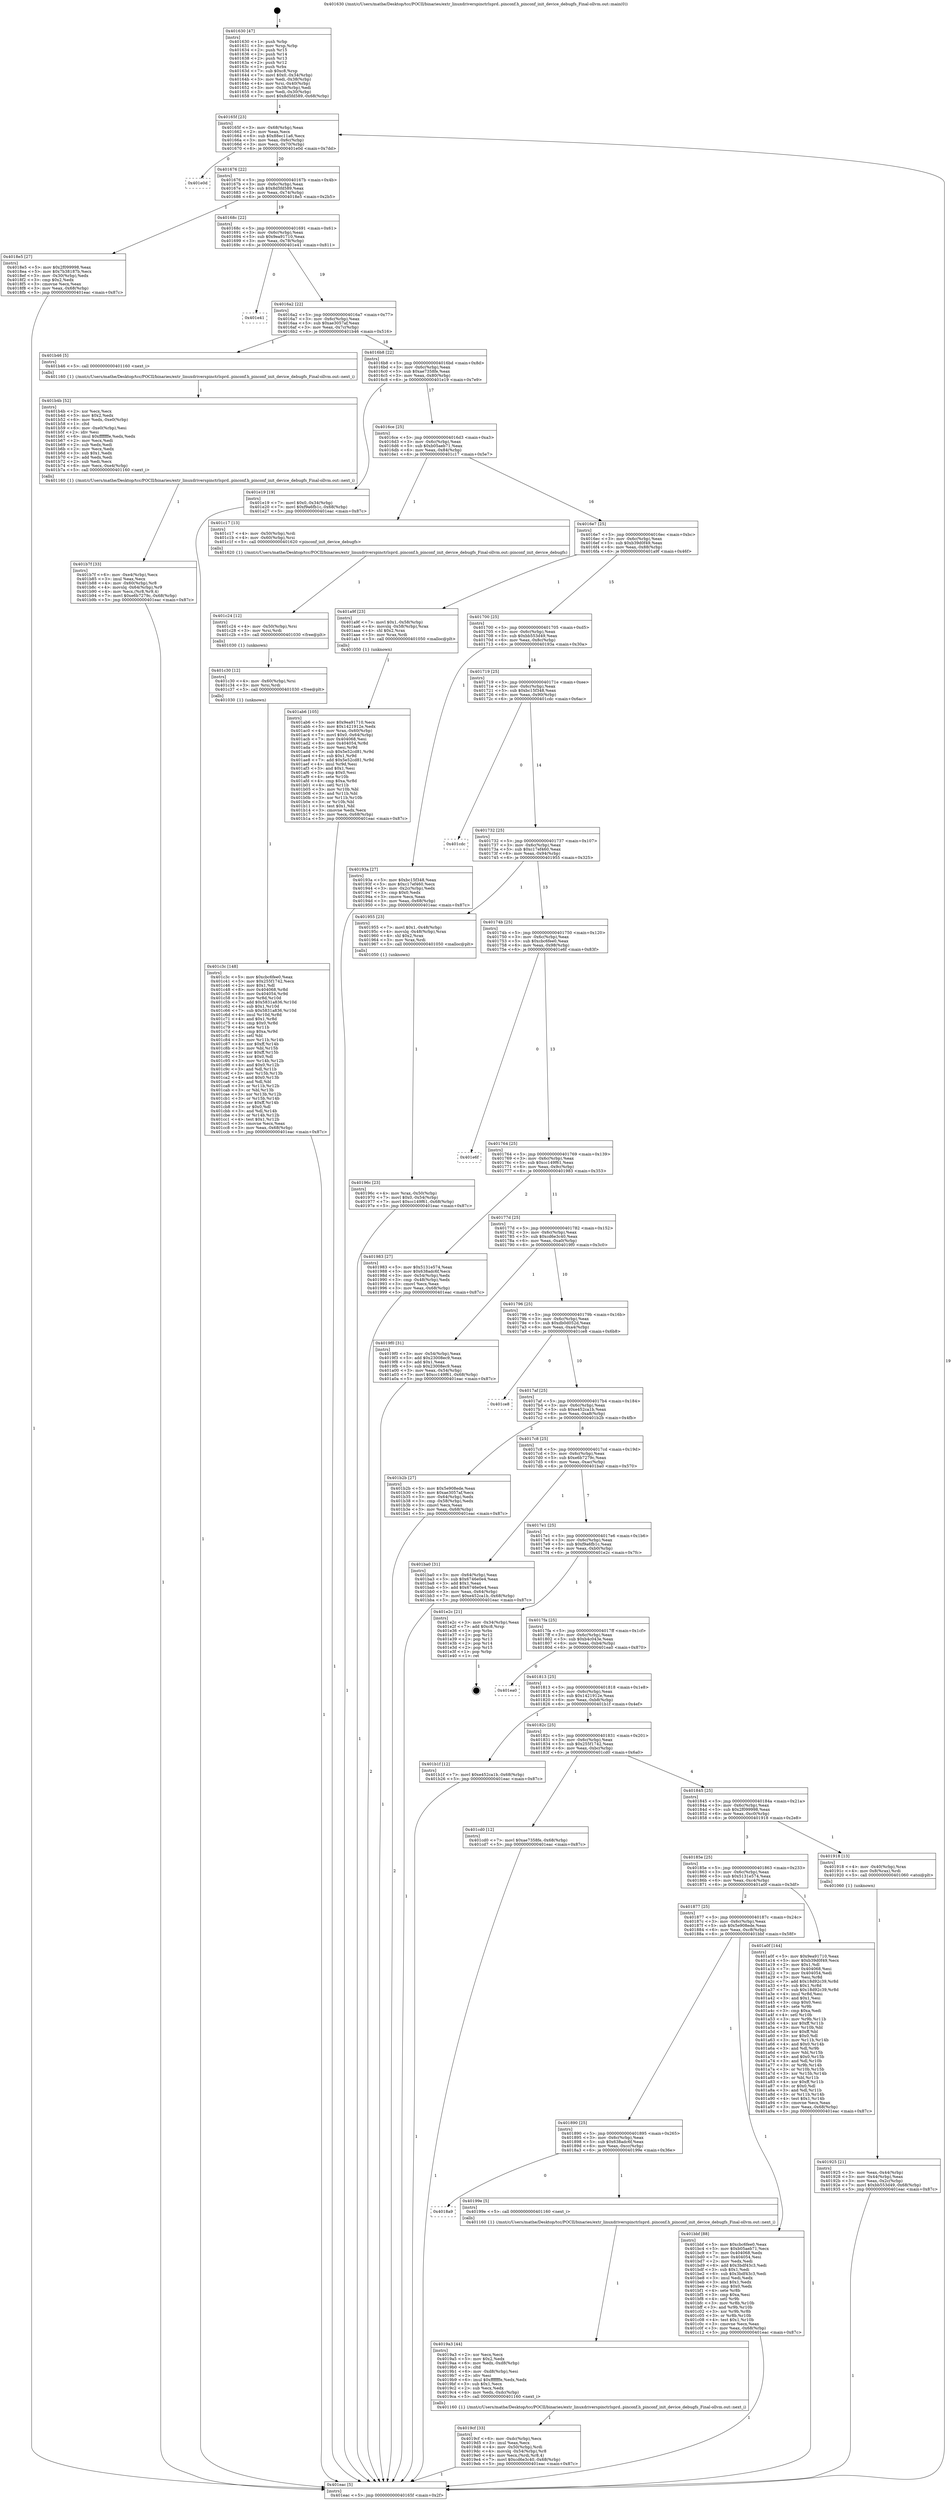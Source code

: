 digraph "0x401630" {
  label = "0x401630 (/mnt/c/Users/mathe/Desktop/tcc/POCII/binaries/extr_linuxdriverspinctrlsprd..pinconf.h_pinconf_init_device_debugfs_Final-ollvm.out::main(0))"
  labelloc = "t"
  node[shape=record]

  Entry [label="",width=0.3,height=0.3,shape=circle,fillcolor=black,style=filled]
  "0x40165f" [label="{
     0x40165f [23]\l
     | [instrs]\l
     &nbsp;&nbsp;0x40165f \<+3\>: mov -0x68(%rbp),%eax\l
     &nbsp;&nbsp;0x401662 \<+2\>: mov %eax,%ecx\l
     &nbsp;&nbsp;0x401664 \<+6\>: sub $0x88ec11a6,%ecx\l
     &nbsp;&nbsp;0x40166a \<+3\>: mov %eax,-0x6c(%rbp)\l
     &nbsp;&nbsp;0x40166d \<+3\>: mov %ecx,-0x70(%rbp)\l
     &nbsp;&nbsp;0x401670 \<+6\>: je 0000000000401e0d \<main+0x7dd\>\l
  }"]
  "0x401e0d" [label="{
     0x401e0d\l
  }", style=dashed]
  "0x401676" [label="{
     0x401676 [22]\l
     | [instrs]\l
     &nbsp;&nbsp;0x401676 \<+5\>: jmp 000000000040167b \<main+0x4b\>\l
     &nbsp;&nbsp;0x40167b \<+3\>: mov -0x6c(%rbp),%eax\l
     &nbsp;&nbsp;0x40167e \<+5\>: sub $0x8d5fd589,%eax\l
     &nbsp;&nbsp;0x401683 \<+3\>: mov %eax,-0x74(%rbp)\l
     &nbsp;&nbsp;0x401686 \<+6\>: je 00000000004018e5 \<main+0x2b5\>\l
  }"]
  Exit [label="",width=0.3,height=0.3,shape=circle,fillcolor=black,style=filled,peripheries=2]
  "0x4018e5" [label="{
     0x4018e5 [27]\l
     | [instrs]\l
     &nbsp;&nbsp;0x4018e5 \<+5\>: mov $0x2f099998,%eax\l
     &nbsp;&nbsp;0x4018ea \<+5\>: mov $0x7b38187b,%ecx\l
     &nbsp;&nbsp;0x4018ef \<+3\>: mov -0x30(%rbp),%edx\l
     &nbsp;&nbsp;0x4018f2 \<+3\>: cmp $0x2,%edx\l
     &nbsp;&nbsp;0x4018f5 \<+3\>: cmovne %ecx,%eax\l
     &nbsp;&nbsp;0x4018f8 \<+3\>: mov %eax,-0x68(%rbp)\l
     &nbsp;&nbsp;0x4018fb \<+5\>: jmp 0000000000401eac \<main+0x87c\>\l
  }"]
  "0x40168c" [label="{
     0x40168c [22]\l
     | [instrs]\l
     &nbsp;&nbsp;0x40168c \<+5\>: jmp 0000000000401691 \<main+0x61\>\l
     &nbsp;&nbsp;0x401691 \<+3\>: mov -0x6c(%rbp),%eax\l
     &nbsp;&nbsp;0x401694 \<+5\>: sub $0x9ea91710,%eax\l
     &nbsp;&nbsp;0x401699 \<+3\>: mov %eax,-0x78(%rbp)\l
     &nbsp;&nbsp;0x40169c \<+6\>: je 0000000000401e41 \<main+0x811\>\l
  }"]
  "0x401eac" [label="{
     0x401eac [5]\l
     | [instrs]\l
     &nbsp;&nbsp;0x401eac \<+5\>: jmp 000000000040165f \<main+0x2f\>\l
  }"]
  "0x401630" [label="{
     0x401630 [47]\l
     | [instrs]\l
     &nbsp;&nbsp;0x401630 \<+1\>: push %rbp\l
     &nbsp;&nbsp;0x401631 \<+3\>: mov %rsp,%rbp\l
     &nbsp;&nbsp;0x401634 \<+2\>: push %r15\l
     &nbsp;&nbsp;0x401636 \<+2\>: push %r14\l
     &nbsp;&nbsp;0x401638 \<+2\>: push %r13\l
     &nbsp;&nbsp;0x40163a \<+2\>: push %r12\l
     &nbsp;&nbsp;0x40163c \<+1\>: push %rbx\l
     &nbsp;&nbsp;0x40163d \<+7\>: sub $0xc8,%rsp\l
     &nbsp;&nbsp;0x401644 \<+7\>: movl $0x0,-0x34(%rbp)\l
     &nbsp;&nbsp;0x40164b \<+3\>: mov %edi,-0x38(%rbp)\l
     &nbsp;&nbsp;0x40164e \<+4\>: mov %rsi,-0x40(%rbp)\l
     &nbsp;&nbsp;0x401652 \<+3\>: mov -0x38(%rbp),%edi\l
     &nbsp;&nbsp;0x401655 \<+3\>: mov %edi,-0x30(%rbp)\l
     &nbsp;&nbsp;0x401658 \<+7\>: movl $0x8d5fd589,-0x68(%rbp)\l
  }"]
  "0x401c3c" [label="{
     0x401c3c [148]\l
     | [instrs]\l
     &nbsp;&nbsp;0x401c3c \<+5\>: mov $0xcbc6fee0,%eax\l
     &nbsp;&nbsp;0x401c41 \<+5\>: mov $0x255f1742,%ecx\l
     &nbsp;&nbsp;0x401c46 \<+2\>: mov $0x1,%dl\l
     &nbsp;&nbsp;0x401c48 \<+8\>: mov 0x404068,%r8d\l
     &nbsp;&nbsp;0x401c50 \<+8\>: mov 0x404054,%r9d\l
     &nbsp;&nbsp;0x401c58 \<+3\>: mov %r8d,%r10d\l
     &nbsp;&nbsp;0x401c5b \<+7\>: add $0x5831a836,%r10d\l
     &nbsp;&nbsp;0x401c62 \<+4\>: sub $0x1,%r10d\l
     &nbsp;&nbsp;0x401c66 \<+7\>: sub $0x5831a836,%r10d\l
     &nbsp;&nbsp;0x401c6d \<+4\>: imul %r10d,%r8d\l
     &nbsp;&nbsp;0x401c71 \<+4\>: and $0x1,%r8d\l
     &nbsp;&nbsp;0x401c75 \<+4\>: cmp $0x0,%r8d\l
     &nbsp;&nbsp;0x401c79 \<+4\>: sete %r11b\l
     &nbsp;&nbsp;0x401c7d \<+4\>: cmp $0xa,%r9d\l
     &nbsp;&nbsp;0x401c81 \<+3\>: setl %bl\l
     &nbsp;&nbsp;0x401c84 \<+3\>: mov %r11b,%r14b\l
     &nbsp;&nbsp;0x401c87 \<+4\>: xor $0xff,%r14b\l
     &nbsp;&nbsp;0x401c8b \<+3\>: mov %bl,%r15b\l
     &nbsp;&nbsp;0x401c8e \<+4\>: xor $0xff,%r15b\l
     &nbsp;&nbsp;0x401c92 \<+3\>: xor $0x0,%dl\l
     &nbsp;&nbsp;0x401c95 \<+3\>: mov %r14b,%r12b\l
     &nbsp;&nbsp;0x401c98 \<+4\>: and $0x0,%r12b\l
     &nbsp;&nbsp;0x401c9c \<+3\>: and %dl,%r11b\l
     &nbsp;&nbsp;0x401c9f \<+3\>: mov %r15b,%r13b\l
     &nbsp;&nbsp;0x401ca2 \<+4\>: and $0x0,%r13b\l
     &nbsp;&nbsp;0x401ca6 \<+2\>: and %dl,%bl\l
     &nbsp;&nbsp;0x401ca8 \<+3\>: or %r11b,%r12b\l
     &nbsp;&nbsp;0x401cab \<+3\>: or %bl,%r13b\l
     &nbsp;&nbsp;0x401cae \<+3\>: xor %r13b,%r12b\l
     &nbsp;&nbsp;0x401cb1 \<+3\>: or %r15b,%r14b\l
     &nbsp;&nbsp;0x401cb4 \<+4\>: xor $0xff,%r14b\l
     &nbsp;&nbsp;0x401cb8 \<+3\>: or $0x0,%dl\l
     &nbsp;&nbsp;0x401cbb \<+3\>: and %dl,%r14b\l
     &nbsp;&nbsp;0x401cbe \<+3\>: or %r14b,%r12b\l
     &nbsp;&nbsp;0x401cc1 \<+4\>: test $0x1,%r12b\l
     &nbsp;&nbsp;0x401cc5 \<+3\>: cmovne %ecx,%eax\l
     &nbsp;&nbsp;0x401cc8 \<+3\>: mov %eax,-0x68(%rbp)\l
     &nbsp;&nbsp;0x401ccb \<+5\>: jmp 0000000000401eac \<main+0x87c\>\l
  }"]
  "0x401e41" [label="{
     0x401e41\l
  }", style=dashed]
  "0x4016a2" [label="{
     0x4016a2 [22]\l
     | [instrs]\l
     &nbsp;&nbsp;0x4016a2 \<+5\>: jmp 00000000004016a7 \<main+0x77\>\l
     &nbsp;&nbsp;0x4016a7 \<+3\>: mov -0x6c(%rbp),%eax\l
     &nbsp;&nbsp;0x4016aa \<+5\>: sub $0xae3057af,%eax\l
     &nbsp;&nbsp;0x4016af \<+3\>: mov %eax,-0x7c(%rbp)\l
     &nbsp;&nbsp;0x4016b2 \<+6\>: je 0000000000401b46 \<main+0x516\>\l
  }"]
  "0x401c30" [label="{
     0x401c30 [12]\l
     | [instrs]\l
     &nbsp;&nbsp;0x401c30 \<+4\>: mov -0x60(%rbp),%rsi\l
     &nbsp;&nbsp;0x401c34 \<+3\>: mov %rsi,%rdi\l
     &nbsp;&nbsp;0x401c37 \<+5\>: call 0000000000401030 \<free@plt\>\l
     | [calls]\l
     &nbsp;&nbsp;0x401030 \{1\} (unknown)\l
  }"]
  "0x401b46" [label="{
     0x401b46 [5]\l
     | [instrs]\l
     &nbsp;&nbsp;0x401b46 \<+5\>: call 0000000000401160 \<next_i\>\l
     | [calls]\l
     &nbsp;&nbsp;0x401160 \{1\} (/mnt/c/Users/mathe/Desktop/tcc/POCII/binaries/extr_linuxdriverspinctrlsprd..pinconf.h_pinconf_init_device_debugfs_Final-ollvm.out::next_i)\l
  }"]
  "0x4016b8" [label="{
     0x4016b8 [22]\l
     | [instrs]\l
     &nbsp;&nbsp;0x4016b8 \<+5\>: jmp 00000000004016bd \<main+0x8d\>\l
     &nbsp;&nbsp;0x4016bd \<+3\>: mov -0x6c(%rbp),%eax\l
     &nbsp;&nbsp;0x4016c0 \<+5\>: sub $0xae7358fe,%eax\l
     &nbsp;&nbsp;0x4016c5 \<+3\>: mov %eax,-0x80(%rbp)\l
     &nbsp;&nbsp;0x4016c8 \<+6\>: je 0000000000401e19 \<main+0x7e9\>\l
  }"]
  "0x401c24" [label="{
     0x401c24 [12]\l
     | [instrs]\l
     &nbsp;&nbsp;0x401c24 \<+4\>: mov -0x50(%rbp),%rsi\l
     &nbsp;&nbsp;0x401c28 \<+3\>: mov %rsi,%rdi\l
     &nbsp;&nbsp;0x401c2b \<+5\>: call 0000000000401030 \<free@plt\>\l
     | [calls]\l
     &nbsp;&nbsp;0x401030 \{1\} (unknown)\l
  }"]
  "0x401e19" [label="{
     0x401e19 [19]\l
     | [instrs]\l
     &nbsp;&nbsp;0x401e19 \<+7\>: movl $0x0,-0x34(%rbp)\l
     &nbsp;&nbsp;0x401e20 \<+7\>: movl $0xf9a6fb1c,-0x68(%rbp)\l
     &nbsp;&nbsp;0x401e27 \<+5\>: jmp 0000000000401eac \<main+0x87c\>\l
  }"]
  "0x4016ce" [label="{
     0x4016ce [25]\l
     | [instrs]\l
     &nbsp;&nbsp;0x4016ce \<+5\>: jmp 00000000004016d3 \<main+0xa3\>\l
     &nbsp;&nbsp;0x4016d3 \<+3\>: mov -0x6c(%rbp),%eax\l
     &nbsp;&nbsp;0x4016d6 \<+5\>: sub $0xb05aeb71,%eax\l
     &nbsp;&nbsp;0x4016db \<+6\>: mov %eax,-0x84(%rbp)\l
     &nbsp;&nbsp;0x4016e1 \<+6\>: je 0000000000401c17 \<main+0x5e7\>\l
  }"]
  "0x401b7f" [label="{
     0x401b7f [33]\l
     | [instrs]\l
     &nbsp;&nbsp;0x401b7f \<+6\>: mov -0xe4(%rbp),%ecx\l
     &nbsp;&nbsp;0x401b85 \<+3\>: imul %eax,%ecx\l
     &nbsp;&nbsp;0x401b88 \<+4\>: mov -0x60(%rbp),%r8\l
     &nbsp;&nbsp;0x401b8c \<+4\>: movslq -0x64(%rbp),%r9\l
     &nbsp;&nbsp;0x401b90 \<+4\>: mov %ecx,(%r8,%r9,4)\l
     &nbsp;&nbsp;0x401b94 \<+7\>: movl $0xe6b7279c,-0x68(%rbp)\l
     &nbsp;&nbsp;0x401b9b \<+5\>: jmp 0000000000401eac \<main+0x87c\>\l
  }"]
  "0x401c17" [label="{
     0x401c17 [13]\l
     | [instrs]\l
     &nbsp;&nbsp;0x401c17 \<+4\>: mov -0x50(%rbp),%rdi\l
     &nbsp;&nbsp;0x401c1b \<+4\>: mov -0x60(%rbp),%rsi\l
     &nbsp;&nbsp;0x401c1f \<+5\>: call 0000000000401620 \<pinconf_init_device_debugfs\>\l
     | [calls]\l
     &nbsp;&nbsp;0x401620 \{1\} (/mnt/c/Users/mathe/Desktop/tcc/POCII/binaries/extr_linuxdriverspinctrlsprd..pinconf.h_pinconf_init_device_debugfs_Final-ollvm.out::pinconf_init_device_debugfs)\l
  }"]
  "0x4016e7" [label="{
     0x4016e7 [25]\l
     | [instrs]\l
     &nbsp;&nbsp;0x4016e7 \<+5\>: jmp 00000000004016ec \<main+0xbc\>\l
     &nbsp;&nbsp;0x4016ec \<+3\>: mov -0x6c(%rbp),%eax\l
     &nbsp;&nbsp;0x4016ef \<+5\>: sub $0xb39d0f49,%eax\l
     &nbsp;&nbsp;0x4016f4 \<+6\>: mov %eax,-0x88(%rbp)\l
     &nbsp;&nbsp;0x4016fa \<+6\>: je 0000000000401a9f \<main+0x46f\>\l
  }"]
  "0x401b4b" [label="{
     0x401b4b [52]\l
     | [instrs]\l
     &nbsp;&nbsp;0x401b4b \<+2\>: xor %ecx,%ecx\l
     &nbsp;&nbsp;0x401b4d \<+5\>: mov $0x2,%edx\l
     &nbsp;&nbsp;0x401b52 \<+6\>: mov %edx,-0xe0(%rbp)\l
     &nbsp;&nbsp;0x401b58 \<+1\>: cltd\l
     &nbsp;&nbsp;0x401b59 \<+6\>: mov -0xe0(%rbp),%esi\l
     &nbsp;&nbsp;0x401b5f \<+2\>: idiv %esi\l
     &nbsp;&nbsp;0x401b61 \<+6\>: imul $0xfffffffe,%edx,%edx\l
     &nbsp;&nbsp;0x401b67 \<+2\>: mov %ecx,%edi\l
     &nbsp;&nbsp;0x401b69 \<+2\>: sub %edx,%edi\l
     &nbsp;&nbsp;0x401b6b \<+2\>: mov %ecx,%edx\l
     &nbsp;&nbsp;0x401b6d \<+3\>: sub $0x1,%edx\l
     &nbsp;&nbsp;0x401b70 \<+2\>: add %edx,%edi\l
     &nbsp;&nbsp;0x401b72 \<+2\>: sub %edi,%ecx\l
     &nbsp;&nbsp;0x401b74 \<+6\>: mov %ecx,-0xe4(%rbp)\l
     &nbsp;&nbsp;0x401b7a \<+5\>: call 0000000000401160 \<next_i\>\l
     | [calls]\l
     &nbsp;&nbsp;0x401160 \{1\} (/mnt/c/Users/mathe/Desktop/tcc/POCII/binaries/extr_linuxdriverspinctrlsprd..pinconf.h_pinconf_init_device_debugfs_Final-ollvm.out::next_i)\l
  }"]
  "0x401a9f" [label="{
     0x401a9f [23]\l
     | [instrs]\l
     &nbsp;&nbsp;0x401a9f \<+7\>: movl $0x1,-0x58(%rbp)\l
     &nbsp;&nbsp;0x401aa6 \<+4\>: movslq -0x58(%rbp),%rax\l
     &nbsp;&nbsp;0x401aaa \<+4\>: shl $0x2,%rax\l
     &nbsp;&nbsp;0x401aae \<+3\>: mov %rax,%rdi\l
     &nbsp;&nbsp;0x401ab1 \<+5\>: call 0000000000401050 \<malloc@plt\>\l
     | [calls]\l
     &nbsp;&nbsp;0x401050 \{1\} (unknown)\l
  }"]
  "0x401700" [label="{
     0x401700 [25]\l
     | [instrs]\l
     &nbsp;&nbsp;0x401700 \<+5\>: jmp 0000000000401705 \<main+0xd5\>\l
     &nbsp;&nbsp;0x401705 \<+3\>: mov -0x6c(%rbp),%eax\l
     &nbsp;&nbsp;0x401708 \<+5\>: sub $0xbb553d49,%eax\l
     &nbsp;&nbsp;0x40170d \<+6\>: mov %eax,-0x8c(%rbp)\l
     &nbsp;&nbsp;0x401713 \<+6\>: je 000000000040193a \<main+0x30a\>\l
  }"]
  "0x401ab6" [label="{
     0x401ab6 [105]\l
     | [instrs]\l
     &nbsp;&nbsp;0x401ab6 \<+5\>: mov $0x9ea91710,%ecx\l
     &nbsp;&nbsp;0x401abb \<+5\>: mov $0x1421912e,%edx\l
     &nbsp;&nbsp;0x401ac0 \<+4\>: mov %rax,-0x60(%rbp)\l
     &nbsp;&nbsp;0x401ac4 \<+7\>: movl $0x0,-0x64(%rbp)\l
     &nbsp;&nbsp;0x401acb \<+7\>: mov 0x404068,%esi\l
     &nbsp;&nbsp;0x401ad2 \<+8\>: mov 0x404054,%r8d\l
     &nbsp;&nbsp;0x401ada \<+3\>: mov %esi,%r9d\l
     &nbsp;&nbsp;0x401add \<+7\>: sub $0x5e52cd81,%r9d\l
     &nbsp;&nbsp;0x401ae4 \<+4\>: sub $0x1,%r9d\l
     &nbsp;&nbsp;0x401ae8 \<+7\>: add $0x5e52cd81,%r9d\l
     &nbsp;&nbsp;0x401aef \<+4\>: imul %r9d,%esi\l
     &nbsp;&nbsp;0x401af3 \<+3\>: and $0x1,%esi\l
     &nbsp;&nbsp;0x401af6 \<+3\>: cmp $0x0,%esi\l
     &nbsp;&nbsp;0x401af9 \<+4\>: sete %r10b\l
     &nbsp;&nbsp;0x401afd \<+4\>: cmp $0xa,%r8d\l
     &nbsp;&nbsp;0x401b01 \<+4\>: setl %r11b\l
     &nbsp;&nbsp;0x401b05 \<+3\>: mov %r10b,%bl\l
     &nbsp;&nbsp;0x401b08 \<+3\>: and %r11b,%bl\l
     &nbsp;&nbsp;0x401b0b \<+3\>: xor %r11b,%r10b\l
     &nbsp;&nbsp;0x401b0e \<+3\>: or %r10b,%bl\l
     &nbsp;&nbsp;0x401b11 \<+3\>: test $0x1,%bl\l
     &nbsp;&nbsp;0x401b14 \<+3\>: cmovne %edx,%ecx\l
     &nbsp;&nbsp;0x401b17 \<+3\>: mov %ecx,-0x68(%rbp)\l
     &nbsp;&nbsp;0x401b1a \<+5\>: jmp 0000000000401eac \<main+0x87c\>\l
  }"]
  "0x40193a" [label="{
     0x40193a [27]\l
     | [instrs]\l
     &nbsp;&nbsp;0x40193a \<+5\>: mov $0xbc15f348,%eax\l
     &nbsp;&nbsp;0x40193f \<+5\>: mov $0xc17ef460,%ecx\l
     &nbsp;&nbsp;0x401944 \<+3\>: mov -0x2c(%rbp),%edx\l
     &nbsp;&nbsp;0x401947 \<+3\>: cmp $0x0,%edx\l
     &nbsp;&nbsp;0x40194a \<+3\>: cmove %ecx,%eax\l
     &nbsp;&nbsp;0x40194d \<+3\>: mov %eax,-0x68(%rbp)\l
     &nbsp;&nbsp;0x401950 \<+5\>: jmp 0000000000401eac \<main+0x87c\>\l
  }"]
  "0x401719" [label="{
     0x401719 [25]\l
     | [instrs]\l
     &nbsp;&nbsp;0x401719 \<+5\>: jmp 000000000040171e \<main+0xee\>\l
     &nbsp;&nbsp;0x40171e \<+3\>: mov -0x6c(%rbp),%eax\l
     &nbsp;&nbsp;0x401721 \<+5\>: sub $0xbc15f348,%eax\l
     &nbsp;&nbsp;0x401726 \<+6\>: mov %eax,-0x90(%rbp)\l
     &nbsp;&nbsp;0x40172c \<+6\>: je 0000000000401cdc \<main+0x6ac\>\l
  }"]
  "0x4019cf" [label="{
     0x4019cf [33]\l
     | [instrs]\l
     &nbsp;&nbsp;0x4019cf \<+6\>: mov -0xdc(%rbp),%ecx\l
     &nbsp;&nbsp;0x4019d5 \<+3\>: imul %eax,%ecx\l
     &nbsp;&nbsp;0x4019d8 \<+4\>: mov -0x50(%rbp),%rdi\l
     &nbsp;&nbsp;0x4019dc \<+4\>: movslq -0x54(%rbp),%r8\l
     &nbsp;&nbsp;0x4019e0 \<+4\>: mov %ecx,(%rdi,%r8,4)\l
     &nbsp;&nbsp;0x4019e4 \<+7\>: movl $0xcd6e3c40,-0x68(%rbp)\l
     &nbsp;&nbsp;0x4019eb \<+5\>: jmp 0000000000401eac \<main+0x87c\>\l
  }"]
  "0x401cdc" [label="{
     0x401cdc\l
  }", style=dashed]
  "0x401732" [label="{
     0x401732 [25]\l
     | [instrs]\l
     &nbsp;&nbsp;0x401732 \<+5\>: jmp 0000000000401737 \<main+0x107\>\l
     &nbsp;&nbsp;0x401737 \<+3\>: mov -0x6c(%rbp),%eax\l
     &nbsp;&nbsp;0x40173a \<+5\>: sub $0xc17ef460,%eax\l
     &nbsp;&nbsp;0x40173f \<+6\>: mov %eax,-0x94(%rbp)\l
     &nbsp;&nbsp;0x401745 \<+6\>: je 0000000000401955 \<main+0x325\>\l
  }"]
  "0x4019a3" [label="{
     0x4019a3 [44]\l
     | [instrs]\l
     &nbsp;&nbsp;0x4019a3 \<+2\>: xor %ecx,%ecx\l
     &nbsp;&nbsp;0x4019a5 \<+5\>: mov $0x2,%edx\l
     &nbsp;&nbsp;0x4019aa \<+6\>: mov %edx,-0xd8(%rbp)\l
     &nbsp;&nbsp;0x4019b0 \<+1\>: cltd\l
     &nbsp;&nbsp;0x4019b1 \<+6\>: mov -0xd8(%rbp),%esi\l
     &nbsp;&nbsp;0x4019b7 \<+2\>: idiv %esi\l
     &nbsp;&nbsp;0x4019b9 \<+6\>: imul $0xfffffffe,%edx,%edx\l
     &nbsp;&nbsp;0x4019bf \<+3\>: sub $0x1,%ecx\l
     &nbsp;&nbsp;0x4019c2 \<+2\>: sub %ecx,%edx\l
     &nbsp;&nbsp;0x4019c4 \<+6\>: mov %edx,-0xdc(%rbp)\l
     &nbsp;&nbsp;0x4019ca \<+5\>: call 0000000000401160 \<next_i\>\l
     | [calls]\l
     &nbsp;&nbsp;0x401160 \{1\} (/mnt/c/Users/mathe/Desktop/tcc/POCII/binaries/extr_linuxdriverspinctrlsprd..pinconf.h_pinconf_init_device_debugfs_Final-ollvm.out::next_i)\l
  }"]
  "0x401955" [label="{
     0x401955 [23]\l
     | [instrs]\l
     &nbsp;&nbsp;0x401955 \<+7\>: movl $0x1,-0x48(%rbp)\l
     &nbsp;&nbsp;0x40195c \<+4\>: movslq -0x48(%rbp),%rax\l
     &nbsp;&nbsp;0x401960 \<+4\>: shl $0x2,%rax\l
     &nbsp;&nbsp;0x401964 \<+3\>: mov %rax,%rdi\l
     &nbsp;&nbsp;0x401967 \<+5\>: call 0000000000401050 \<malloc@plt\>\l
     | [calls]\l
     &nbsp;&nbsp;0x401050 \{1\} (unknown)\l
  }"]
  "0x40174b" [label="{
     0x40174b [25]\l
     | [instrs]\l
     &nbsp;&nbsp;0x40174b \<+5\>: jmp 0000000000401750 \<main+0x120\>\l
     &nbsp;&nbsp;0x401750 \<+3\>: mov -0x6c(%rbp),%eax\l
     &nbsp;&nbsp;0x401753 \<+5\>: sub $0xcbc6fee0,%eax\l
     &nbsp;&nbsp;0x401758 \<+6\>: mov %eax,-0x98(%rbp)\l
     &nbsp;&nbsp;0x40175e \<+6\>: je 0000000000401e6f \<main+0x83f\>\l
  }"]
  "0x4018a9" [label="{
     0x4018a9\l
  }", style=dashed]
  "0x401e6f" [label="{
     0x401e6f\l
  }", style=dashed]
  "0x401764" [label="{
     0x401764 [25]\l
     | [instrs]\l
     &nbsp;&nbsp;0x401764 \<+5\>: jmp 0000000000401769 \<main+0x139\>\l
     &nbsp;&nbsp;0x401769 \<+3\>: mov -0x6c(%rbp),%eax\l
     &nbsp;&nbsp;0x40176c \<+5\>: sub $0xcc149f61,%eax\l
     &nbsp;&nbsp;0x401771 \<+6\>: mov %eax,-0x9c(%rbp)\l
     &nbsp;&nbsp;0x401777 \<+6\>: je 0000000000401983 \<main+0x353\>\l
  }"]
  "0x40199e" [label="{
     0x40199e [5]\l
     | [instrs]\l
     &nbsp;&nbsp;0x40199e \<+5\>: call 0000000000401160 \<next_i\>\l
     | [calls]\l
     &nbsp;&nbsp;0x401160 \{1\} (/mnt/c/Users/mathe/Desktop/tcc/POCII/binaries/extr_linuxdriverspinctrlsprd..pinconf.h_pinconf_init_device_debugfs_Final-ollvm.out::next_i)\l
  }"]
  "0x401983" [label="{
     0x401983 [27]\l
     | [instrs]\l
     &nbsp;&nbsp;0x401983 \<+5\>: mov $0x5131e574,%eax\l
     &nbsp;&nbsp;0x401988 \<+5\>: mov $0x638adc6f,%ecx\l
     &nbsp;&nbsp;0x40198d \<+3\>: mov -0x54(%rbp),%edx\l
     &nbsp;&nbsp;0x401990 \<+3\>: cmp -0x48(%rbp),%edx\l
     &nbsp;&nbsp;0x401993 \<+3\>: cmovl %ecx,%eax\l
     &nbsp;&nbsp;0x401996 \<+3\>: mov %eax,-0x68(%rbp)\l
     &nbsp;&nbsp;0x401999 \<+5\>: jmp 0000000000401eac \<main+0x87c\>\l
  }"]
  "0x40177d" [label="{
     0x40177d [25]\l
     | [instrs]\l
     &nbsp;&nbsp;0x40177d \<+5\>: jmp 0000000000401782 \<main+0x152\>\l
     &nbsp;&nbsp;0x401782 \<+3\>: mov -0x6c(%rbp),%eax\l
     &nbsp;&nbsp;0x401785 \<+5\>: sub $0xcd6e3c40,%eax\l
     &nbsp;&nbsp;0x40178a \<+6\>: mov %eax,-0xa0(%rbp)\l
     &nbsp;&nbsp;0x401790 \<+6\>: je 00000000004019f0 \<main+0x3c0\>\l
  }"]
  "0x401890" [label="{
     0x401890 [25]\l
     | [instrs]\l
     &nbsp;&nbsp;0x401890 \<+5\>: jmp 0000000000401895 \<main+0x265\>\l
     &nbsp;&nbsp;0x401895 \<+3\>: mov -0x6c(%rbp),%eax\l
     &nbsp;&nbsp;0x401898 \<+5\>: sub $0x638adc6f,%eax\l
     &nbsp;&nbsp;0x40189d \<+6\>: mov %eax,-0xcc(%rbp)\l
     &nbsp;&nbsp;0x4018a3 \<+6\>: je 000000000040199e \<main+0x36e\>\l
  }"]
  "0x4019f0" [label="{
     0x4019f0 [31]\l
     | [instrs]\l
     &nbsp;&nbsp;0x4019f0 \<+3\>: mov -0x54(%rbp),%eax\l
     &nbsp;&nbsp;0x4019f3 \<+5\>: add $0x23008ec9,%eax\l
     &nbsp;&nbsp;0x4019f8 \<+3\>: add $0x1,%eax\l
     &nbsp;&nbsp;0x4019fb \<+5\>: sub $0x23008ec9,%eax\l
     &nbsp;&nbsp;0x401a00 \<+3\>: mov %eax,-0x54(%rbp)\l
     &nbsp;&nbsp;0x401a03 \<+7\>: movl $0xcc149f61,-0x68(%rbp)\l
     &nbsp;&nbsp;0x401a0a \<+5\>: jmp 0000000000401eac \<main+0x87c\>\l
  }"]
  "0x401796" [label="{
     0x401796 [25]\l
     | [instrs]\l
     &nbsp;&nbsp;0x401796 \<+5\>: jmp 000000000040179b \<main+0x16b\>\l
     &nbsp;&nbsp;0x40179b \<+3\>: mov -0x6c(%rbp),%eax\l
     &nbsp;&nbsp;0x40179e \<+5\>: sub $0xdb0d052d,%eax\l
     &nbsp;&nbsp;0x4017a3 \<+6\>: mov %eax,-0xa4(%rbp)\l
     &nbsp;&nbsp;0x4017a9 \<+6\>: je 0000000000401ce8 \<main+0x6b8\>\l
  }"]
  "0x401bbf" [label="{
     0x401bbf [88]\l
     | [instrs]\l
     &nbsp;&nbsp;0x401bbf \<+5\>: mov $0xcbc6fee0,%eax\l
     &nbsp;&nbsp;0x401bc4 \<+5\>: mov $0xb05aeb71,%ecx\l
     &nbsp;&nbsp;0x401bc9 \<+7\>: mov 0x404068,%edx\l
     &nbsp;&nbsp;0x401bd0 \<+7\>: mov 0x404054,%esi\l
     &nbsp;&nbsp;0x401bd7 \<+2\>: mov %edx,%edi\l
     &nbsp;&nbsp;0x401bd9 \<+6\>: add $0x3bdf43c3,%edi\l
     &nbsp;&nbsp;0x401bdf \<+3\>: sub $0x1,%edi\l
     &nbsp;&nbsp;0x401be2 \<+6\>: sub $0x3bdf43c3,%edi\l
     &nbsp;&nbsp;0x401be8 \<+3\>: imul %edi,%edx\l
     &nbsp;&nbsp;0x401beb \<+3\>: and $0x1,%edx\l
     &nbsp;&nbsp;0x401bee \<+3\>: cmp $0x0,%edx\l
     &nbsp;&nbsp;0x401bf1 \<+4\>: sete %r8b\l
     &nbsp;&nbsp;0x401bf5 \<+3\>: cmp $0xa,%esi\l
     &nbsp;&nbsp;0x401bf8 \<+4\>: setl %r9b\l
     &nbsp;&nbsp;0x401bfc \<+3\>: mov %r8b,%r10b\l
     &nbsp;&nbsp;0x401bff \<+3\>: and %r9b,%r10b\l
     &nbsp;&nbsp;0x401c02 \<+3\>: xor %r9b,%r8b\l
     &nbsp;&nbsp;0x401c05 \<+3\>: or %r8b,%r10b\l
     &nbsp;&nbsp;0x401c08 \<+4\>: test $0x1,%r10b\l
     &nbsp;&nbsp;0x401c0c \<+3\>: cmovne %ecx,%eax\l
     &nbsp;&nbsp;0x401c0f \<+3\>: mov %eax,-0x68(%rbp)\l
     &nbsp;&nbsp;0x401c12 \<+5\>: jmp 0000000000401eac \<main+0x87c\>\l
  }"]
  "0x401ce8" [label="{
     0x401ce8\l
  }", style=dashed]
  "0x4017af" [label="{
     0x4017af [25]\l
     | [instrs]\l
     &nbsp;&nbsp;0x4017af \<+5\>: jmp 00000000004017b4 \<main+0x184\>\l
     &nbsp;&nbsp;0x4017b4 \<+3\>: mov -0x6c(%rbp),%eax\l
     &nbsp;&nbsp;0x4017b7 \<+5\>: sub $0xe452ca1b,%eax\l
     &nbsp;&nbsp;0x4017bc \<+6\>: mov %eax,-0xa8(%rbp)\l
     &nbsp;&nbsp;0x4017c2 \<+6\>: je 0000000000401b2b \<main+0x4fb\>\l
  }"]
  "0x401877" [label="{
     0x401877 [25]\l
     | [instrs]\l
     &nbsp;&nbsp;0x401877 \<+5\>: jmp 000000000040187c \<main+0x24c\>\l
     &nbsp;&nbsp;0x40187c \<+3\>: mov -0x6c(%rbp),%eax\l
     &nbsp;&nbsp;0x40187f \<+5\>: sub $0x5e908ede,%eax\l
     &nbsp;&nbsp;0x401884 \<+6\>: mov %eax,-0xc8(%rbp)\l
     &nbsp;&nbsp;0x40188a \<+6\>: je 0000000000401bbf \<main+0x58f\>\l
  }"]
  "0x401b2b" [label="{
     0x401b2b [27]\l
     | [instrs]\l
     &nbsp;&nbsp;0x401b2b \<+5\>: mov $0x5e908ede,%eax\l
     &nbsp;&nbsp;0x401b30 \<+5\>: mov $0xae3057af,%ecx\l
     &nbsp;&nbsp;0x401b35 \<+3\>: mov -0x64(%rbp),%edx\l
     &nbsp;&nbsp;0x401b38 \<+3\>: cmp -0x58(%rbp),%edx\l
     &nbsp;&nbsp;0x401b3b \<+3\>: cmovl %ecx,%eax\l
     &nbsp;&nbsp;0x401b3e \<+3\>: mov %eax,-0x68(%rbp)\l
     &nbsp;&nbsp;0x401b41 \<+5\>: jmp 0000000000401eac \<main+0x87c\>\l
  }"]
  "0x4017c8" [label="{
     0x4017c8 [25]\l
     | [instrs]\l
     &nbsp;&nbsp;0x4017c8 \<+5\>: jmp 00000000004017cd \<main+0x19d\>\l
     &nbsp;&nbsp;0x4017cd \<+3\>: mov -0x6c(%rbp),%eax\l
     &nbsp;&nbsp;0x4017d0 \<+5\>: sub $0xe6b7279c,%eax\l
     &nbsp;&nbsp;0x4017d5 \<+6\>: mov %eax,-0xac(%rbp)\l
     &nbsp;&nbsp;0x4017db \<+6\>: je 0000000000401ba0 \<main+0x570\>\l
  }"]
  "0x401a0f" [label="{
     0x401a0f [144]\l
     | [instrs]\l
     &nbsp;&nbsp;0x401a0f \<+5\>: mov $0x9ea91710,%eax\l
     &nbsp;&nbsp;0x401a14 \<+5\>: mov $0xb39d0f49,%ecx\l
     &nbsp;&nbsp;0x401a19 \<+2\>: mov $0x1,%dl\l
     &nbsp;&nbsp;0x401a1b \<+7\>: mov 0x404068,%esi\l
     &nbsp;&nbsp;0x401a22 \<+7\>: mov 0x404054,%edi\l
     &nbsp;&nbsp;0x401a29 \<+3\>: mov %esi,%r8d\l
     &nbsp;&nbsp;0x401a2c \<+7\>: add $0x18d92c39,%r8d\l
     &nbsp;&nbsp;0x401a33 \<+4\>: sub $0x1,%r8d\l
     &nbsp;&nbsp;0x401a37 \<+7\>: sub $0x18d92c39,%r8d\l
     &nbsp;&nbsp;0x401a3e \<+4\>: imul %r8d,%esi\l
     &nbsp;&nbsp;0x401a42 \<+3\>: and $0x1,%esi\l
     &nbsp;&nbsp;0x401a45 \<+3\>: cmp $0x0,%esi\l
     &nbsp;&nbsp;0x401a48 \<+4\>: sete %r9b\l
     &nbsp;&nbsp;0x401a4c \<+3\>: cmp $0xa,%edi\l
     &nbsp;&nbsp;0x401a4f \<+4\>: setl %r10b\l
     &nbsp;&nbsp;0x401a53 \<+3\>: mov %r9b,%r11b\l
     &nbsp;&nbsp;0x401a56 \<+4\>: xor $0xff,%r11b\l
     &nbsp;&nbsp;0x401a5a \<+3\>: mov %r10b,%bl\l
     &nbsp;&nbsp;0x401a5d \<+3\>: xor $0xff,%bl\l
     &nbsp;&nbsp;0x401a60 \<+3\>: xor $0x0,%dl\l
     &nbsp;&nbsp;0x401a63 \<+3\>: mov %r11b,%r14b\l
     &nbsp;&nbsp;0x401a66 \<+4\>: and $0x0,%r14b\l
     &nbsp;&nbsp;0x401a6a \<+3\>: and %dl,%r9b\l
     &nbsp;&nbsp;0x401a6d \<+3\>: mov %bl,%r15b\l
     &nbsp;&nbsp;0x401a70 \<+4\>: and $0x0,%r15b\l
     &nbsp;&nbsp;0x401a74 \<+3\>: and %dl,%r10b\l
     &nbsp;&nbsp;0x401a77 \<+3\>: or %r9b,%r14b\l
     &nbsp;&nbsp;0x401a7a \<+3\>: or %r10b,%r15b\l
     &nbsp;&nbsp;0x401a7d \<+3\>: xor %r15b,%r14b\l
     &nbsp;&nbsp;0x401a80 \<+3\>: or %bl,%r11b\l
     &nbsp;&nbsp;0x401a83 \<+4\>: xor $0xff,%r11b\l
     &nbsp;&nbsp;0x401a87 \<+3\>: or $0x0,%dl\l
     &nbsp;&nbsp;0x401a8a \<+3\>: and %dl,%r11b\l
     &nbsp;&nbsp;0x401a8d \<+3\>: or %r11b,%r14b\l
     &nbsp;&nbsp;0x401a90 \<+4\>: test $0x1,%r14b\l
     &nbsp;&nbsp;0x401a94 \<+3\>: cmovne %ecx,%eax\l
     &nbsp;&nbsp;0x401a97 \<+3\>: mov %eax,-0x68(%rbp)\l
     &nbsp;&nbsp;0x401a9a \<+5\>: jmp 0000000000401eac \<main+0x87c\>\l
  }"]
  "0x401ba0" [label="{
     0x401ba0 [31]\l
     | [instrs]\l
     &nbsp;&nbsp;0x401ba0 \<+3\>: mov -0x64(%rbp),%eax\l
     &nbsp;&nbsp;0x401ba3 \<+5\>: sub $0x6746e0e4,%eax\l
     &nbsp;&nbsp;0x401ba8 \<+3\>: add $0x1,%eax\l
     &nbsp;&nbsp;0x401bab \<+5\>: add $0x6746e0e4,%eax\l
     &nbsp;&nbsp;0x401bb0 \<+3\>: mov %eax,-0x64(%rbp)\l
     &nbsp;&nbsp;0x401bb3 \<+7\>: movl $0xe452ca1b,-0x68(%rbp)\l
     &nbsp;&nbsp;0x401bba \<+5\>: jmp 0000000000401eac \<main+0x87c\>\l
  }"]
  "0x4017e1" [label="{
     0x4017e1 [25]\l
     | [instrs]\l
     &nbsp;&nbsp;0x4017e1 \<+5\>: jmp 00000000004017e6 \<main+0x1b6\>\l
     &nbsp;&nbsp;0x4017e6 \<+3\>: mov -0x6c(%rbp),%eax\l
     &nbsp;&nbsp;0x4017e9 \<+5\>: sub $0xf9a6fb1c,%eax\l
     &nbsp;&nbsp;0x4017ee \<+6\>: mov %eax,-0xb0(%rbp)\l
     &nbsp;&nbsp;0x4017f4 \<+6\>: je 0000000000401e2c \<main+0x7fc\>\l
  }"]
  "0x40196c" [label="{
     0x40196c [23]\l
     | [instrs]\l
     &nbsp;&nbsp;0x40196c \<+4\>: mov %rax,-0x50(%rbp)\l
     &nbsp;&nbsp;0x401970 \<+7\>: movl $0x0,-0x54(%rbp)\l
     &nbsp;&nbsp;0x401977 \<+7\>: movl $0xcc149f61,-0x68(%rbp)\l
     &nbsp;&nbsp;0x40197e \<+5\>: jmp 0000000000401eac \<main+0x87c\>\l
  }"]
  "0x401e2c" [label="{
     0x401e2c [21]\l
     | [instrs]\l
     &nbsp;&nbsp;0x401e2c \<+3\>: mov -0x34(%rbp),%eax\l
     &nbsp;&nbsp;0x401e2f \<+7\>: add $0xc8,%rsp\l
     &nbsp;&nbsp;0x401e36 \<+1\>: pop %rbx\l
     &nbsp;&nbsp;0x401e37 \<+2\>: pop %r12\l
     &nbsp;&nbsp;0x401e39 \<+2\>: pop %r13\l
     &nbsp;&nbsp;0x401e3b \<+2\>: pop %r14\l
     &nbsp;&nbsp;0x401e3d \<+2\>: pop %r15\l
     &nbsp;&nbsp;0x401e3f \<+1\>: pop %rbp\l
     &nbsp;&nbsp;0x401e40 \<+1\>: ret\l
  }"]
  "0x4017fa" [label="{
     0x4017fa [25]\l
     | [instrs]\l
     &nbsp;&nbsp;0x4017fa \<+5\>: jmp 00000000004017ff \<main+0x1cf\>\l
     &nbsp;&nbsp;0x4017ff \<+3\>: mov -0x6c(%rbp),%eax\l
     &nbsp;&nbsp;0x401802 \<+5\>: sub $0xb4c043e,%eax\l
     &nbsp;&nbsp;0x401807 \<+6\>: mov %eax,-0xb4(%rbp)\l
     &nbsp;&nbsp;0x40180d \<+6\>: je 0000000000401ea0 \<main+0x870\>\l
  }"]
  "0x401925" [label="{
     0x401925 [21]\l
     | [instrs]\l
     &nbsp;&nbsp;0x401925 \<+3\>: mov %eax,-0x44(%rbp)\l
     &nbsp;&nbsp;0x401928 \<+3\>: mov -0x44(%rbp),%eax\l
     &nbsp;&nbsp;0x40192b \<+3\>: mov %eax,-0x2c(%rbp)\l
     &nbsp;&nbsp;0x40192e \<+7\>: movl $0xbb553d49,-0x68(%rbp)\l
     &nbsp;&nbsp;0x401935 \<+5\>: jmp 0000000000401eac \<main+0x87c\>\l
  }"]
  "0x401ea0" [label="{
     0x401ea0\l
  }", style=dashed]
  "0x401813" [label="{
     0x401813 [25]\l
     | [instrs]\l
     &nbsp;&nbsp;0x401813 \<+5\>: jmp 0000000000401818 \<main+0x1e8\>\l
     &nbsp;&nbsp;0x401818 \<+3\>: mov -0x6c(%rbp),%eax\l
     &nbsp;&nbsp;0x40181b \<+5\>: sub $0x1421912e,%eax\l
     &nbsp;&nbsp;0x401820 \<+6\>: mov %eax,-0xb8(%rbp)\l
     &nbsp;&nbsp;0x401826 \<+6\>: je 0000000000401b1f \<main+0x4ef\>\l
  }"]
  "0x40185e" [label="{
     0x40185e [25]\l
     | [instrs]\l
     &nbsp;&nbsp;0x40185e \<+5\>: jmp 0000000000401863 \<main+0x233\>\l
     &nbsp;&nbsp;0x401863 \<+3\>: mov -0x6c(%rbp),%eax\l
     &nbsp;&nbsp;0x401866 \<+5\>: sub $0x5131e574,%eax\l
     &nbsp;&nbsp;0x40186b \<+6\>: mov %eax,-0xc4(%rbp)\l
     &nbsp;&nbsp;0x401871 \<+6\>: je 0000000000401a0f \<main+0x3df\>\l
  }"]
  "0x401b1f" [label="{
     0x401b1f [12]\l
     | [instrs]\l
     &nbsp;&nbsp;0x401b1f \<+7\>: movl $0xe452ca1b,-0x68(%rbp)\l
     &nbsp;&nbsp;0x401b26 \<+5\>: jmp 0000000000401eac \<main+0x87c\>\l
  }"]
  "0x40182c" [label="{
     0x40182c [25]\l
     | [instrs]\l
     &nbsp;&nbsp;0x40182c \<+5\>: jmp 0000000000401831 \<main+0x201\>\l
     &nbsp;&nbsp;0x401831 \<+3\>: mov -0x6c(%rbp),%eax\l
     &nbsp;&nbsp;0x401834 \<+5\>: sub $0x255f1742,%eax\l
     &nbsp;&nbsp;0x401839 \<+6\>: mov %eax,-0xbc(%rbp)\l
     &nbsp;&nbsp;0x40183f \<+6\>: je 0000000000401cd0 \<main+0x6a0\>\l
  }"]
  "0x401918" [label="{
     0x401918 [13]\l
     | [instrs]\l
     &nbsp;&nbsp;0x401918 \<+4\>: mov -0x40(%rbp),%rax\l
     &nbsp;&nbsp;0x40191c \<+4\>: mov 0x8(%rax),%rdi\l
     &nbsp;&nbsp;0x401920 \<+5\>: call 0000000000401060 \<atoi@plt\>\l
     | [calls]\l
     &nbsp;&nbsp;0x401060 \{1\} (unknown)\l
  }"]
  "0x401cd0" [label="{
     0x401cd0 [12]\l
     | [instrs]\l
     &nbsp;&nbsp;0x401cd0 \<+7\>: movl $0xae7358fe,-0x68(%rbp)\l
     &nbsp;&nbsp;0x401cd7 \<+5\>: jmp 0000000000401eac \<main+0x87c\>\l
  }"]
  "0x401845" [label="{
     0x401845 [25]\l
     | [instrs]\l
     &nbsp;&nbsp;0x401845 \<+5\>: jmp 000000000040184a \<main+0x21a\>\l
     &nbsp;&nbsp;0x40184a \<+3\>: mov -0x6c(%rbp),%eax\l
     &nbsp;&nbsp;0x40184d \<+5\>: sub $0x2f099998,%eax\l
     &nbsp;&nbsp;0x401852 \<+6\>: mov %eax,-0xc0(%rbp)\l
     &nbsp;&nbsp;0x401858 \<+6\>: je 0000000000401918 \<main+0x2e8\>\l
  }"]
  Entry -> "0x401630" [label=" 1"]
  "0x40165f" -> "0x401e0d" [label=" 0"]
  "0x40165f" -> "0x401676" [label=" 20"]
  "0x401e2c" -> Exit [label=" 1"]
  "0x401676" -> "0x4018e5" [label=" 1"]
  "0x401676" -> "0x40168c" [label=" 19"]
  "0x4018e5" -> "0x401eac" [label=" 1"]
  "0x401630" -> "0x40165f" [label=" 1"]
  "0x401eac" -> "0x40165f" [label=" 19"]
  "0x401e19" -> "0x401eac" [label=" 1"]
  "0x40168c" -> "0x401e41" [label=" 0"]
  "0x40168c" -> "0x4016a2" [label=" 19"]
  "0x401cd0" -> "0x401eac" [label=" 1"]
  "0x4016a2" -> "0x401b46" [label=" 1"]
  "0x4016a2" -> "0x4016b8" [label=" 18"]
  "0x401c3c" -> "0x401eac" [label=" 1"]
  "0x4016b8" -> "0x401e19" [label=" 1"]
  "0x4016b8" -> "0x4016ce" [label=" 17"]
  "0x401c30" -> "0x401c3c" [label=" 1"]
  "0x4016ce" -> "0x401c17" [label=" 1"]
  "0x4016ce" -> "0x4016e7" [label=" 16"]
  "0x401c24" -> "0x401c30" [label=" 1"]
  "0x4016e7" -> "0x401a9f" [label=" 1"]
  "0x4016e7" -> "0x401700" [label=" 15"]
  "0x401c17" -> "0x401c24" [label=" 1"]
  "0x401700" -> "0x40193a" [label=" 1"]
  "0x401700" -> "0x401719" [label=" 14"]
  "0x401bbf" -> "0x401eac" [label=" 1"]
  "0x401719" -> "0x401cdc" [label=" 0"]
  "0x401719" -> "0x401732" [label=" 14"]
  "0x401ba0" -> "0x401eac" [label=" 1"]
  "0x401732" -> "0x401955" [label=" 1"]
  "0x401732" -> "0x40174b" [label=" 13"]
  "0x401b7f" -> "0x401eac" [label=" 1"]
  "0x40174b" -> "0x401e6f" [label=" 0"]
  "0x40174b" -> "0x401764" [label=" 13"]
  "0x401b4b" -> "0x401b7f" [label=" 1"]
  "0x401764" -> "0x401983" [label=" 2"]
  "0x401764" -> "0x40177d" [label=" 11"]
  "0x401b46" -> "0x401b4b" [label=" 1"]
  "0x40177d" -> "0x4019f0" [label=" 1"]
  "0x40177d" -> "0x401796" [label=" 10"]
  "0x401b1f" -> "0x401eac" [label=" 1"]
  "0x401796" -> "0x401ce8" [label=" 0"]
  "0x401796" -> "0x4017af" [label=" 10"]
  "0x401ab6" -> "0x401eac" [label=" 1"]
  "0x4017af" -> "0x401b2b" [label=" 2"]
  "0x4017af" -> "0x4017c8" [label=" 8"]
  "0x401a0f" -> "0x401eac" [label=" 1"]
  "0x4017c8" -> "0x401ba0" [label=" 1"]
  "0x4017c8" -> "0x4017e1" [label=" 7"]
  "0x4019f0" -> "0x401eac" [label=" 1"]
  "0x4017e1" -> "0x401e2c" [label=" 1"]
  "0x4017e1" -> "0x4017fa" [label=" 6"]
  "0x4019a3" -> "0x4019cf" [label=" 1"]
  "0x4017fa" -> "0x401ea0" [label=" 0"]
  "0x4017fa" -> "0x401813" [label=" 6"]
  "0x40199e" -> "0x4019a3" [label=" 1"]
  "0x401813" -> "0x401b1f" [label=" 1"]
  "0x401813" -> "0x40182c" [label=" 5"]
  "0x401890" -> "0x4018a9" [label=" 0"]
  "0x40182c" -> "0x401cd0" [label=" 1"]
  "0x40182c" -> "0x401845" [label=" 4"]
  "0x401890" -> "0x40199e" [label=" 1"]
  "0x401845" -> "0x401918" [label=" 1"]
  "0x401845" -> "0x40185e" [label=" 3"]
  "0x401918" -> "0x401925" [label=" 1"]
  "0x401925" -> "0x401eac" [label=" 1"]
  "0x40193a" -> "0x401eac" [label=" 1"]
  "0x401955" -> "0x40196c" [label=" 1"]
  "0x40196c" -> "0x401eac" [label=" 1"]
  "0x401983" -> "0x401eac" [label=" 2"]
  "0x4019cf" -> "0x401eac" [label=" 1"]
  "0x40185e" -> "0x401a0f" [label=" 1"]
  "0x40185e" -> "0x401877" [label=" 2"]
  "0x401a9f" -> "0x401ab6" [label=" 1"]
  "0x401877" -> "0x401bbf" [label=" 1"]
  "0x401877" -> "0x401890" [label=" 1"]
  "0x401b2b" -> "0x401eac" [label=" 2"]
}
